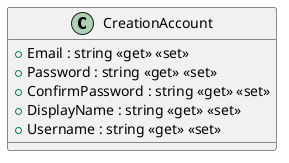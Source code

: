 @startuml
class CreationAccount {
    + Email : string <<get>> <<set>>
    + Password : string <<get>> <<set>>
    + ConfirmPassword : string <<get>> <<set>>
    + DisplayName : string <<get>> <<set>>
    + Username : string <<get>> <<set>>
}
@enduml
